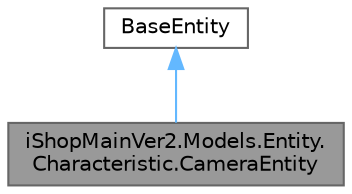digraph "iShopMainVer2.Models.Entity.Characteristic.CameraEntity"
{
 // LATEX_PDF_SIZE
  bgcolor="transparent";
  edge [fontname=Helvetica,fontsize=10,labelfontname=Helvetica,labelfontsize=10];
  node [fontname=Helvetica,fontsize=10,shape=box,height=0.2,width=0.4];
  Node1 [id="Node000001",label="iShopMainVer2.Models.Entity.\lCharacteristic.CameraEntity",height=0.2,width=0.4,color="gray40", fillcolor="grey60", style="filled", fontcolor="black",tooltip=" "];
  Node2 -> Node1 [id="edge1_Node000001_Node000002",dir="back",color="steelblue1",style="solid",tooltip=" "];
  Node2 [id="Node000002",label="BaseEntity",height=0.2,width=0.4,color="gray40", fillcolor="white", style="filled",URL="$classi_shop_main_ver2_1_1_models_1_1_entity_1_1_base_entity.html",tooltip=" "];
}
